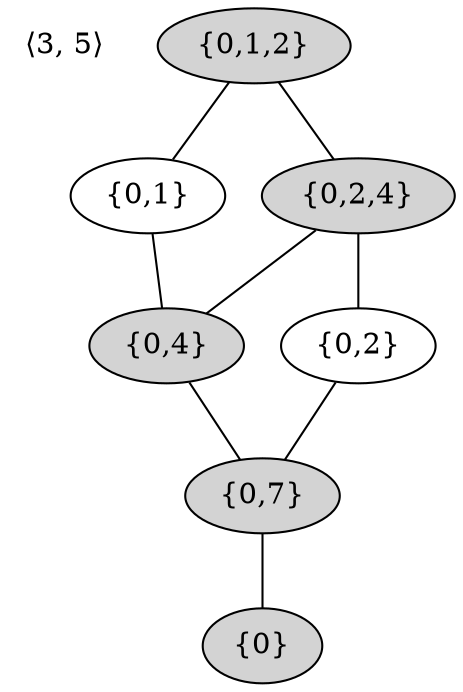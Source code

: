 graph "3_5"{"&#10216;3, 5&#10217;" [shape=plaintext];
1 [label="{0,1,2}", style=filled];
2 [label="{0,1}"];
3 [label="{0,2,4}", style=filled];
4 [label="{0,4}", style=filled];
5 [label="{0,2}"];
6 [label="{0,7}", style=filled];
7 [label="{0}", style=filled];
1 -- 2;
1 -- 3;
2 -- 4;
3 -- 4;
3 -- 5;
4 -- 6;
5 -- 6;
6 -- 7;
}